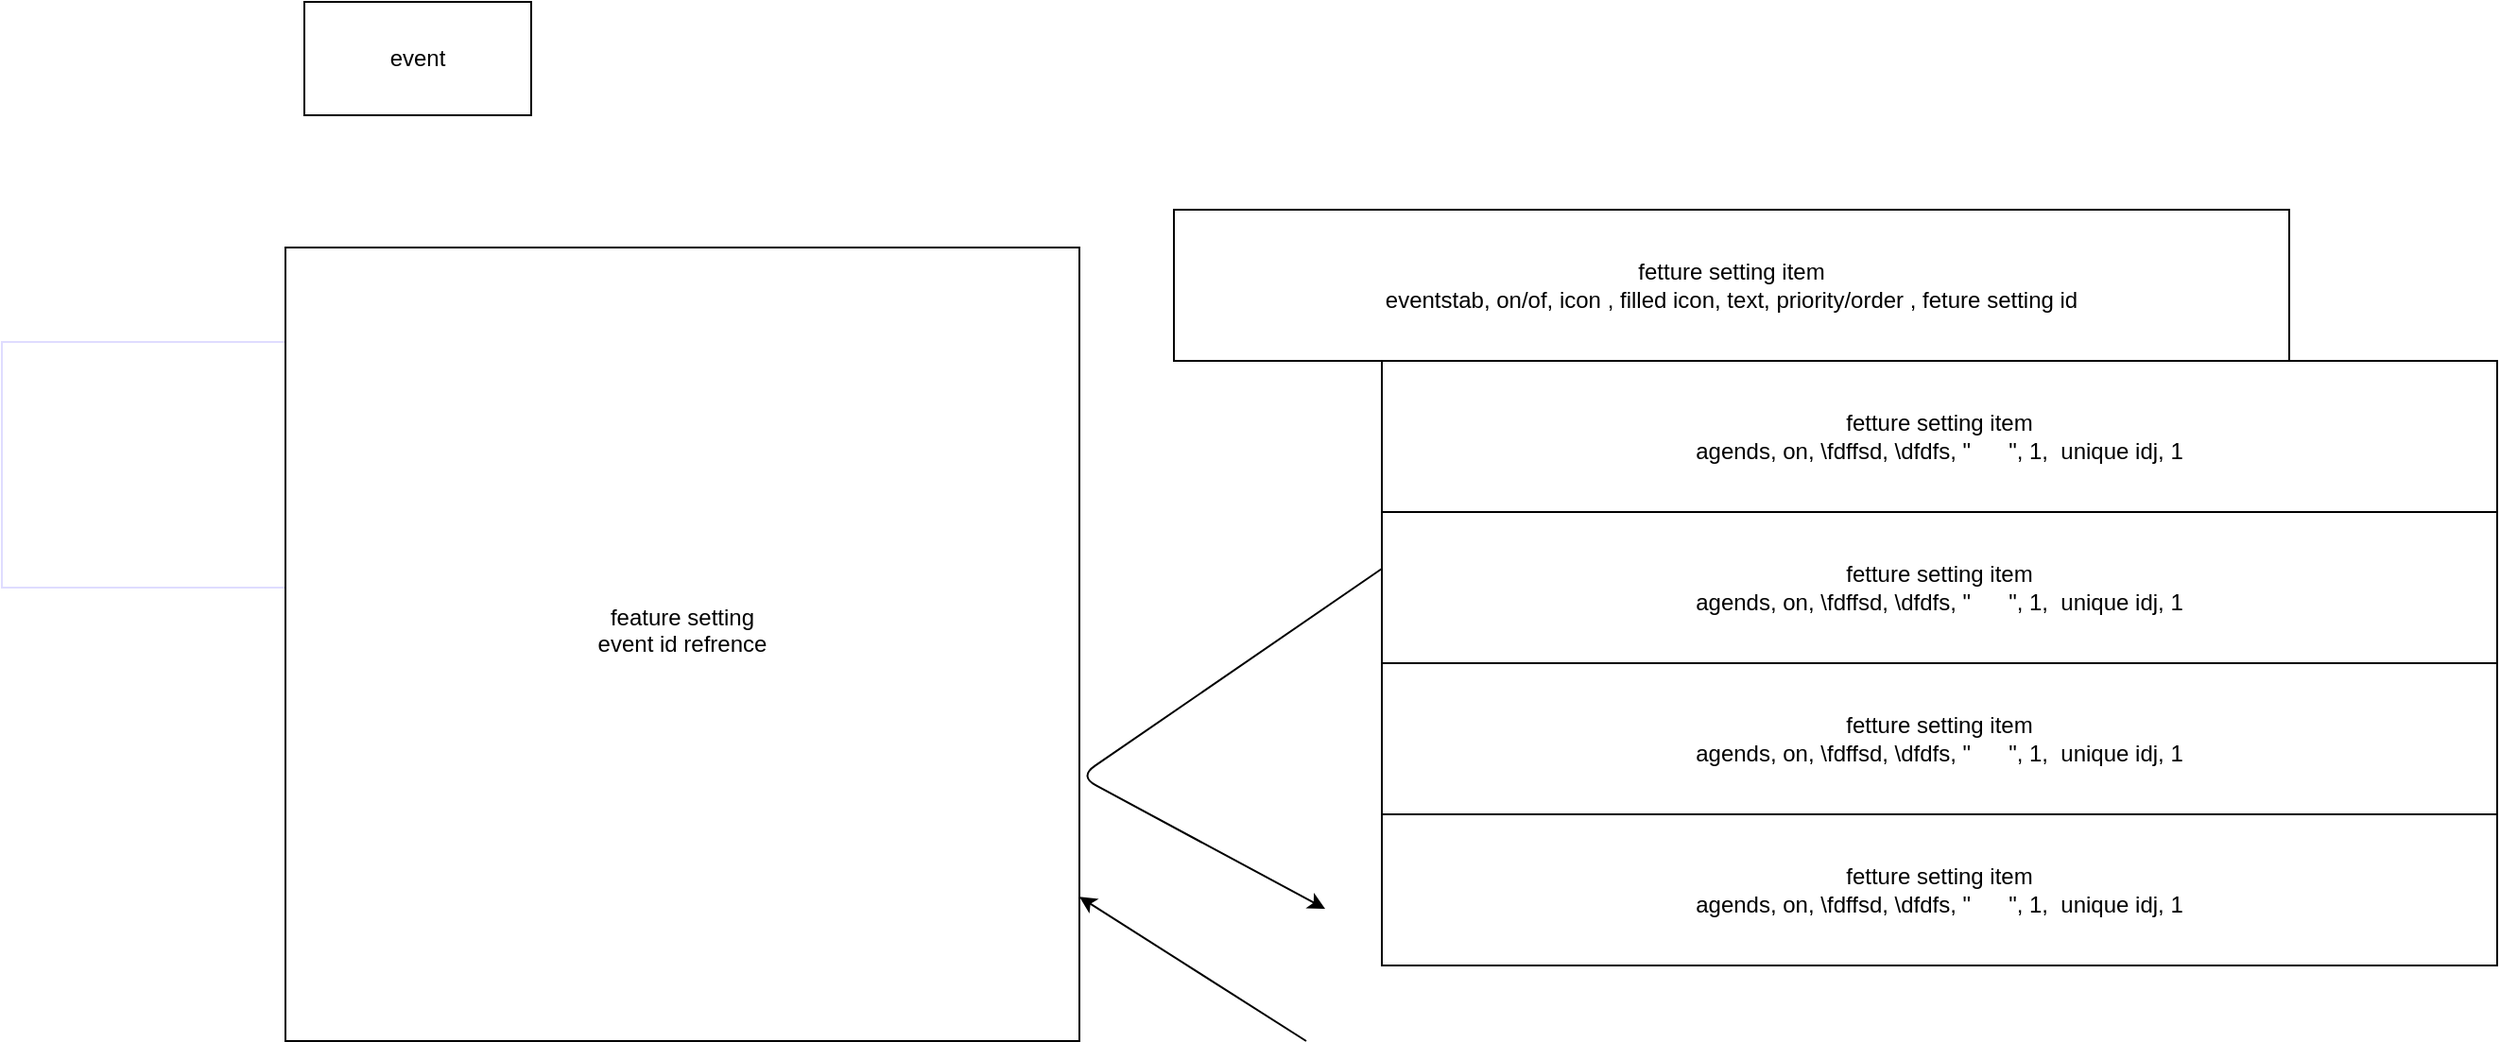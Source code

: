 <mxfile>
    <diagram id="1v3vZq1b-z450BeylWHX" name="Page-1">
        <mxGraphModel dx="1517" dy="2136" grid="1" gridSize="10" guides="1" tooltips="1" connect="1" arrows="1" fold="1" page="1" pageScale="1" pageWidth="850" pageHeight="1100" math="0" shadow="0">
            <root>
                <mxCell id="0"/>
                <mxCell id="1" parent="0"/>
                <mxCell id="2" value="" style="rounded=0;whiteSpace=wrap;html=1;strokeColor=#DFDCFF;" parent="1" vertex="1">
                    <mxGeometry x="90" y="70" width="220" height="130" as="geometry"/>
                </mxCell>
                <mxCell id="3" value="event" style="rounded=0;whiteSpace=wrap;html=1;" vertex="1" parent="1">
                    <mxGeometry x="250" y="-110" width="120" height="60" as="geometry"/>
                </mxCell>
                <mxCell id="4" value="feature setting&lt;div&gt;event id refrence&lt;/div&gt;&lt;div&gt;&lt;br&gt;&lt;/div&gt;" style="whiteSpace=wrap;html=1;aspect=fixed;" vertex="1" parent="1">
                    <mxGeometry x="240" y="20" width="420" height="420" as="geometry"/>
                </mxCell>
                <mxCell id="5" value="fetture setting item&lt;div&gt;eventstab, on/of, icon , filled icon, text, priority/order , feture setting id&lt;/div&gt;" style="rounded=0;whiteSpace=wrap;html=1;" vertex="1" parent="1">
                    <mxGeometry x="710" width="590" height="80" as="geometry"/>
                </mxCell>
                <mxCell id="6" value="fetture setting item&lt;div&gt;agends, on, \fdffsd, \dfdfs, &quot;&amp;nbsp; &amp;nbsp; &amp;nbsp; &quot;, 1,&amp;nbsp; unique idj, 1&lt;/div&gt;" style="rounded=0;whiteSpace=wrap;html=1;" vertex="1" parent="1">
                    <mxGeometry x="820" y="80" width="590" height="80" as="geometry"/>
                </mxCell>
                <mxCell id="7" value="fetture setting item&lt;div&gt;agends, on, \fdffsd, \dfdfs, &quot;&amp;nbsp; &amp;nbsp; &amp;nbsp; &quot;, 1,&amp;nbsp; unique idj, 1&lt;/div&gt;" style="rounded=0;whiteSpace=wrap;html=1;" vertex="1" parent="1">
                    <mxGeometry x="820" y="160" width="590" height="80" as="geometry"/>
                </mxCell>
                <mxCell id="8" value="fetture setting item&lt;div&gt;agends, on, \fdffsd, \dfdfs, &quot;&amp;nbsp; &amp;nbsp; &amp;nbsp; &quot;, 1,&amp;nbsp; unique idj, 1&lt;/div&gt;" style="rounded=0;whiteSpace=wrap;html=1;" vertex="1" parent="1">
                    <mxGeometry x="820" y="240" width="590" height="80" as="geometry"/>
                </mxCell>
                <mxCell id="9" value="fetture setting item&lt;div&gt;agends, on, \fdffsd, \dfdfs, &quot;&amp;nbsp; &amp;nbsp; &amp;nbsp; &quot;, 1,&amp;nbsp; unique idj, 1&lt;/div&gt;" style="rounded=0;whiteSpace=wrap;html=1;" vertex="1" parent="1">
                    <mxGeometry x="820" y="320" width="590" height="80" as="geometry"/>
                </mxCell>
                <mxCell id="11" value="" style="endArrow=classic;html=1;" edge="1" parent="1" target="4">
                    <mxGeometry width="50" height="50" relative="1" as="geometry">
                        <mxPoint x="780" y="440" as="sourcePoint"/>
                        <mxPoint x="790" y="370" as="targetPoint"/>
                    </mxGeometry>
                </mxCell>
                <mxCell id="12" value="" style="endArrow=classic;html=1;exitX=0;exitY=0.375;exitDx=0;exitDy=0;exitPerimeter=0;" edge="1" parent="1" source="7">
                    <mxGeometry width="50" height="50" relative="1" as="geometry">
                        <mxPoint x="740" y="420" as="sourcePoint"/>
                        <mxPoint x="790" y="370" as="targetPoint"/>
                        <Array as="points">
                            <mxPoint x="660" y="300"/>
                        </Array>
                    </mxGeometry>
                </mxCell>
            </root>
        </mxGraphModel>
    </diagram>
</mxfile>